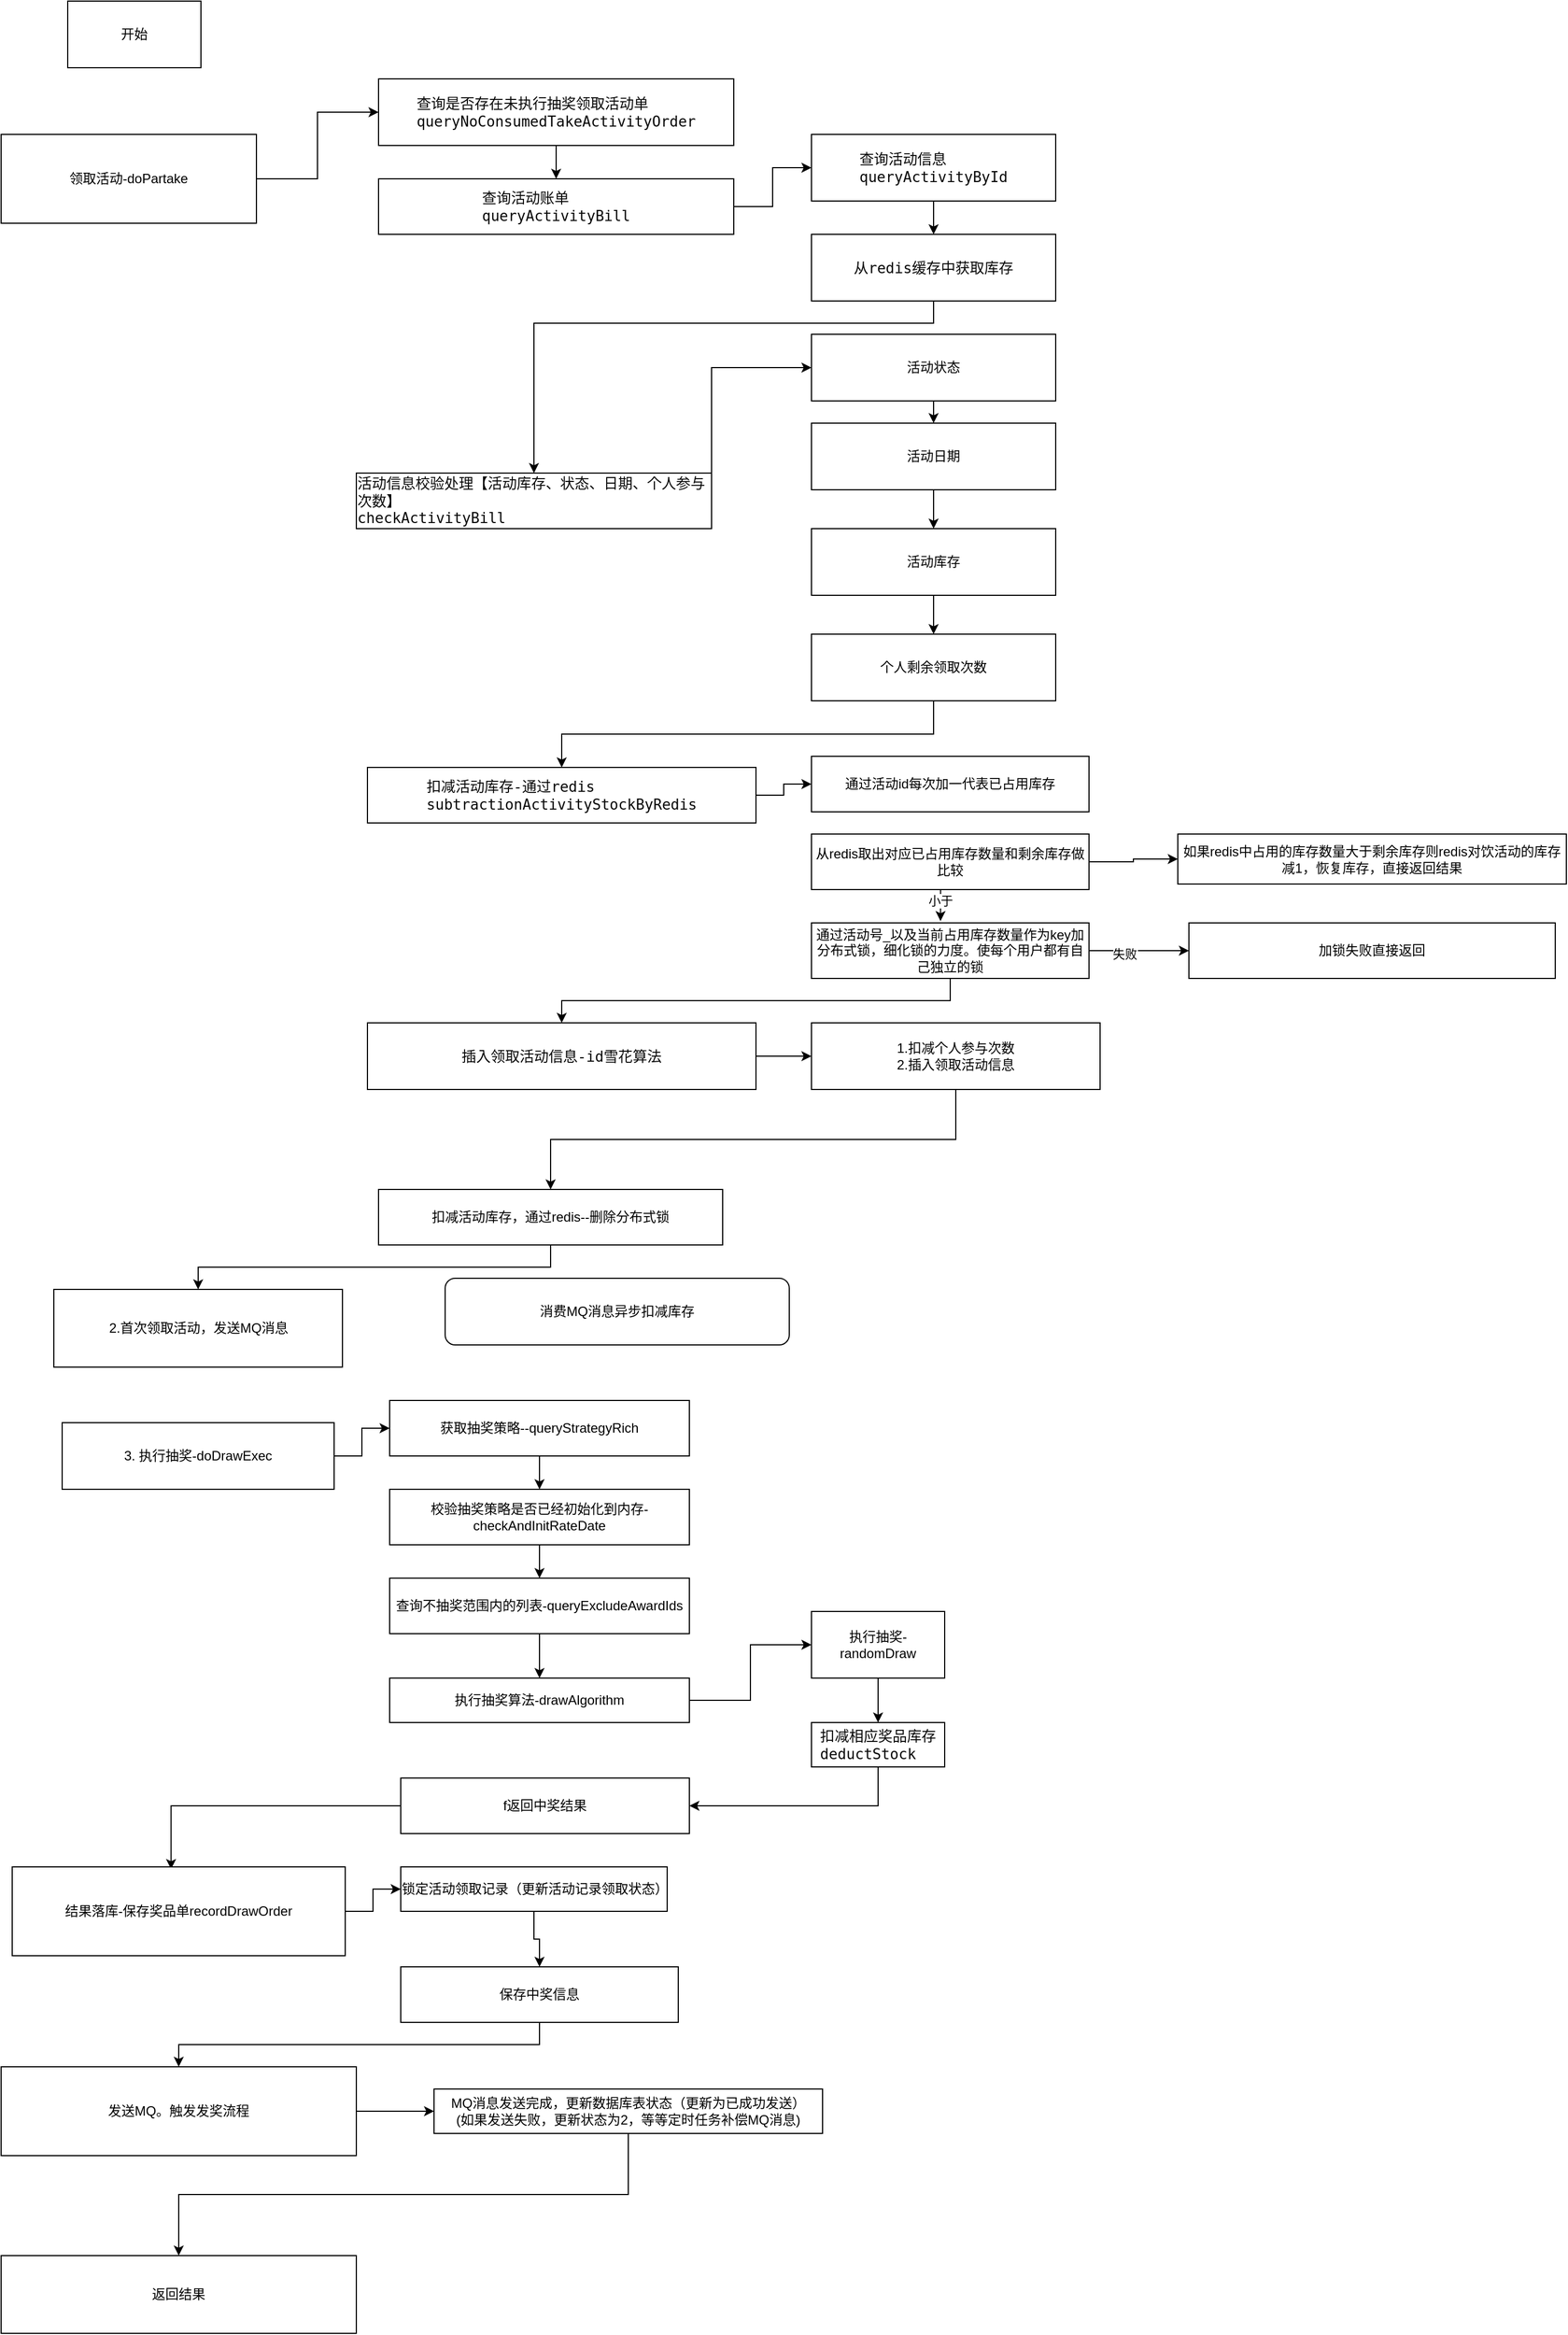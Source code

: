 <mxfile version="21.1.2" type="github">
  <diagram name="第 1 页" id="40x7t2HkQ3WMa1QPrt0m">
    <mxGraphModel dx="1865" dy="1258" grid="1" gridSize="10" guides="1" tooltips="1" connect="1" arrows="1" fold="1" page="1" pageScale="1" pageWidth="827" pageHeight="1169" math="0" shadow="0">
      <root>
        <mxCell id="0" />
        <mxCell id="1" parent="0" />
        <mxCell id="r98rXsSY9EJYT6qQbZDX-1" value="开始" style="rounded=0;whiteSpace=wrap;html=1;" vertex="1" parent="1">
          <mxGeometry x="210" y="110" width="120" height="60" as="geometry" />
        </mxCell>
        <mxCell id="r98rXsSY9EJYT6qQbZDX-4" style="edgeStyle=orthogonalEdgeStyle;rounded=0;orthogonalLoop=1;jettySize=auto;html=1;exitX=1;exitY=0.5;exitDx=0;exitDy=0;entryX=0;entryY=0.5;entryDx=0;entryDy=0;" edge="1" parent="1" source="r98rXsSY9EJYT6qQbZDX-2" target="r98rXsSY9EJYT6qQbZDX-3">
          <mxGeometry relative="1" as="geometry" />
        </mxCell>
        <mxCell id="r98rXsSY9EJYT6qQbZDX-2" value="领取活动-doPartake" style="rounded=0;whiteSpace=wrap;html=1;" vertex="1" parent="1">
          <mxGeometry x="150" y="230" width="230" height="80" as="geometry" />
        </mxCell>
        <mxCell id="r98rXsSY9EJYT6qQbZDX-8" style="edgeStyle=orthogonalEdgeStyle;rounded=0;orthogonalLoop=1;jettySize=auto;html=1;exitX=0.5;exitY=1;exitDx=0;exitDy=0;entryX=0.5;entryY=0;entryDx=0;entryDy=0;" edge="1" parent="1" source="r98rXsSY9EJYT6qQbZDX-3" target="r98rXsSY9EJYT6qQbZDX-5">
          <mxGeometry relative="1" as="geometry" />
        </mxCell>
        <mxCell id="r98rXsSY9EJYT6qQbZDX-3" value="&lt;div style=&quot;text-align: start; background-color: rgb(255, 255, 255); color: rgb(8, 8, 8); font-family: &amp;quot;JetBrains Mono&amp;quot;, monospace; font-size: 9.8pt;&quot;&gt;查询是否存在未执行抽奖领取活动单&lt;/div&gt;&lt;div style=&quot;text-align: start; background-color: rgb(255, 255, 255); color: rgb(8, 8, 8); font-family: &amp;quot;JetBrains Mono&amp;quot;, monospace; font-size: 9.8pt;&quot;&gt;queryNoConsumedTakeActivityOrder&lt;/div&gt;" style="rounded=0;whiteSpace=wrap;html=1;" vertex="1" parent="1">
          <mxGeometry x="490" y="180" width="320" height="60" as="geometry" />
        </mxCell>
        <mxCell id="r98rXsSY9EJYT6qQbZDX-9" style="edgeStyle=orthogonalEdgeStyle;rounded=0;orthogonalLoop=1;jettySize=auto;html=1;exitX=1;exitY=0.5;exitDx=0;exitDy=0;entryX=0;entryY=0.5;entryDx=0;entryDy=0;" edge="1" parent="1" source="r98rXsSY9EJYT6qQbZDX-5" target="r98rXsSY9EJYT6qQbZDX-6">
          <mxGeometry relative="1" as="geometry" />
        </mxCell>
        <mxCell id="r98rXsSY9EJYT6qQbZDX-5" value="&lt;div style=&quot;text-align: start; background-color: rgb(255, 255, 255); color: rgb(8, 8, 8); font-family: &amp;quot;JetBrains Mono&amp;quot;, monospace; font-size: 9.8pt;&quot;&gt;查询活动账单&lt;/div&gt;&lt;div style=&quot;text-align: start; background-color: rgb(255, 255, 255); color: rgb(8, 8, 8); font-family: &amp;quot;JetBrains Mono&amp;quot;, monospace; font-size: 9.8pt;&quot;&gt;queryActivityBill&lt;/div&gt;" style="rounded=0;whiteSpace=wrap;html=1;" vertex="1" parent="1">
          <mxGeometry x="490" y="270" width="320" height="50" as="geometry" />
        </mxCell>
        <mxCell id="r98rXsSY9EJYT6qQbZDX-10" style="edgeStyle=orthogonalEdgeStyle;rounded=0;orthogonalLoop=1;jettySize=auto;html=1;exitX=0.5;exitY=1;exitDx=0;exitDy=0;entryX=0.5;entryY=0;entryDx=0;entryDy=0;" edge="1" parent="1" source="r98rXsSY9EJYT6qQbZDX-6" target="r98rXsSY9EJYT6qQbZDX-7">
          <mxGeometry relative="1" as="geometry" />
        </mxCell>
        <mxCell id="r98rXsSY9EJYT6qQbZDX-6" value="&lt;div style=&quot;text-align: start; background-color: rgb(255, 255, 255); color: rgb(8, 8, 8); font-family: &amp;quot;JetBrains Mono&amp;quot;, monospace; font-size: 9.8pt;&quot;&gt;查询活动信息&lt;/div&gt;&lt;div style=&quot;text-align: start; background-color: rgb(255, 255, 255); color: rgb(8, 8, 8); font-family: &amp;quot;JetBrains Mono&amp;quot;, monospace; font-size: 9.8pt;&quot;&gt;queryActivityById&lt;/div&gt;" style="rounded=0;whiteSpace=wrap;html=1;" vertex="1" parent="1">
          <mxGeometry x="880" y="230" width="220" height="60" as="geometry" />
        </mxCell>
        <mxCell id="r98rXsSY9EJYT6qQbZDX-12" style="edgeStyle=orthogonalEdgeStyle;rounded=0;orthogonalLoop=1;jettySize=auto;html=1;exitX=0.5;exitY=1;exitDx=0;exitDy=0;entryX=0.5;entryY=0;entryDx=0;entryDy=0;" edge="1" parent="1" source="r98rXsSY9EJYT6qQbZDX-7" target="r98rXsSY9EJYT6qQbZDX-11">
          <mxGeometry relative="1" as="geometry">
            <Array as="points">
              <mxPoint x="990" y="400" />
              <mxPoint x="630" y="400" />
            </Array>
          </mxGeometry>
        </mxCell>
        <mxCell id="r98rXsSY9EJYT6qQbZDX-7" value="&lt;div style=&quot;text-align: start; background-color: rgb(255, 255, 255); color: rgb(8, 8, 8); font-family: Menlo-Regular, monospace; font-size: 9.8pt;&quot;&gt;从redis缓存中获取库存&lt;/div&gt;" style="rounded=0;whiteSpace=wrap;html=1;" vertex="1" parent="1">
          <mxGeometry x="880" y="320" width="220" height="60" as="geometry" />
        </mxCell>
        <mxCell id="r98rXsSY9EJYT6qQbZDX-17" style="edgeStyle=orthogonalEdgeStyle;rounded=0;orthogonalLoop=1;jettySize=auto;html=1;exitX=1;exitY=0.5;exitDx=0;exitDy=0;" edge="1" parent="1" source="r98rXsSY9EJYT6qQbZDX-11" target="r98rXsSY9EJYT6qQbZDX-13">
          <mxGeometry relative="1" as="geometry">
            <Array as="points">
              <mxPoint x="790" y="440" />
            </Array>
          </mxGeometry>
        </mxCell>
        <mxCell id="r98rXsSY9EJYT6qQbZDX-11" value="&lt;div style=&quot;text-align: start; background-color: rgb(255, 255, 255); color: rgb(8, 8, 8); font-family: &amp;quot;JetBrains Mono&amp;quot;, monospace; font-size: 9.8pt;&quot;&gt;活动信息校验处理【活动库存、状态、日期、个人参与次数】&lt;/div&gt;&lt;div style=&quot;text-align: start; background-color: rgb(255, 255, 255); color: rgb(8, 8, 8); font-family: &amp;quot;JetBrains Mono&amp;quot;, monospace; font-size: 9.8pt;&quot;&gt;checkActivityBill&lt;/div&gt;" style="rounded=0;whiteSpace=wrap;html=1;" vertex="1" parent="1">
          <mxGeometry x="470" y="535" width="320" height="50" as="geometry" />
        </mxCell>
        <mxCell id="r98rXsSY9EJYT6qQbZDX-18" style="edgeStyle=orthogonalEdgeStyle;rounded=0;orthogonalLoop=1;jettySize=auto;html=1;exitX=0.5;exitY=1;exitDx=0;exitDy=0;entryX=0.5;entryY=0;entryDx=0;entryDy=0;" edge="1" parent="1" source="r98rXsSY9EJYT6qQbZDX-13" target="r98rXsSY9EJYT6qQbZDX-14">
          <mxGeometry relative="1" as="geometry" />
        </mxCell>
        <mxCell id="r98rXsSY9EJYT6qQbZDX-13" value="活动状态" style="rounded=0;whiteSpace=wrap;html=1;" vertex="1" parent="1">
          <mxGeometry x="880" y="410" width="220" height="60" as="geometry" />
        </mxCell>
        <mxCell id="r98rXsSY9EJYT6qQbZDX-19" style="edgeStyle=orthogonalEdgeStyle;rounded=0;orthogonalLoop=1;jettySize=auto;html=1;exitX=0.5;exitY=1;exitDx=0;exitDy=0;" edge="1" parent="1" source="r98rXsSY9EJYT6qQbZDX-14" target="r98rXsSY9EJYT6qQbZDX-15">
          <mxGeometry relative="1" as="geometry" />
        </mxCell>
        <mxCell id="r98rXsSY9EJYT6qQbZDX-14" value="活动日期" style="rounded=0;whiteSpace=wrap;html=1;" vertex="1" parent="1">
          <mxGeometry x="880" y="490" width="220" height="60" as="geometry" />
        </mxCell>
        <mxCell id="r98rXsSY9EJYT6qQbZDX-20" style="edgeStyle=orthogonalEdgeStyle;rounded=0;orthogonalLoop=1;jettySize=auto;html=1;exitX=0.5;exitY=1;exitDx=0;exitDy=0;entryX=0.5;entryY=0;entryDx=0;entryDy=0;" edge="1" parent="1" source="r98rXsSY9EJYT6qQbZDX-15" target="r98rXsSY9EJYT6qQbZDX-16">
          <mxGeometry relative="1" as="geometry" />
        </mxCell>
        <mxCell id="r98rXsSY9EJYT6qQbZDX-15" value="活动库存" style="rounded=0;whiteSpace=wrap;html=1;" vertex="1" parent="1">
          <mxGeometry x="880" y="585" width="220" height="60" as="geometry" />
        </mxCell>
        <mxCell id="r98rXsSY9EJYT6qQbZDX-23" style="edgeStyle=orthogonalEdgeStyle;rounded=0;orthogonalLoop=1;jettySize=auto;html=1;exitX=0.5;exitY=1;exitDx=0;exitDy=0;" edge="1" parent="1" source="r98rXsSY9EJYT6qQbZDX-16" target="r98rXsSY9EJYT6qQbZDX-21">
          <mxGeometry relative="1" as="geometry" />
        </mxCell>
        <mxCell id="r98rXsSY9EJYT6qQbZDX-16" value="个人剩余领取次数" style="rounded=0;whiteSpace=wrap;html=1;" vertex="1" parent="1">
          <mxGeometry x="880" y="680" width="220" height="60" as="geometry" />
        </mxCell>
        <mxCell id="r98rXsSY9EJYT6qQbZDX-24" style="edgeStyle=orthogonalEdgeStyle;rounded=0;orthogonalLoop=1;jettySize=auto;html=1;exitX=1;exitY=0.5;exitDx=0;exitDy=0;entryX=0;entryY=0.5;entryDx=0;entryDy=0;" edge="1" parent="1" source="r98rXsSY9EJYT6qQbZDX-21" target="r98rXsSY9EJYT6qQbZDX-22">
          <mxGeometry relative="1" as="geometry" />
        </mxCell>
        <mxCell id="r98rXsSY9EJYT6qQbZDX-21" value="&lt;div style=&quot;text-align: start; background-color: rgb(255, 255, 255); color: rgb(8, 8, 8); font-family: Menlo-Regular, monospace; font-size: 9.8pt;&quot;&gt;扣减活动库存-通过redis&lt;/div&gt;&lt;div style=&quot;text-align: start; background-color: rgb(255, 255, 255); color: rgb(8, 8, 8); font-family: Menlo-Regular, monospace; font-size: 9.8pt;&quot;&gt;&lt;div style=&quot;font-family: &amp;quot;JetBrains Mono&amp;quot;, monospace; font-size: 9.8pt;&quot;&gt;subtractionActivityStockByRedis&lt;/div&gt;&lt;/div&gt;" style="rounded=0;whiteSpace=wrap;html=1;" vertex="1" parent="1">
          <mxGeometry x="480" y="800" width="350" height="50" as="geometry" />
        </mxCell>
        <mxCell id="r98rXsSY9EJYT6qQbZDX-22" value="通过活动id每次加一代表已占用库存" style="rounded=0;whiteSpace=wrap;html=1;" vertex="1" parent="1">
          <mxGeometry x="880" y="790" width="250" height="50" as="geometry" />
        </mxCell>
        <mxCell id="r98rXsSY9EJYT6qQbZDX-29" style="edgeStyle=orthogonalEdgeStyle;rounded=0;orthogonalLoop=1;jettySize=auto;html=1;exitX=0.5;exitY=1;exitDx=0;exitDy=0;entryX=0.465;entryY=-0.033;entryDx=0;entryDy=0;entryPerimeter=0;" edge="1" parent="1" source="r98rXsSY9EJYT6qQbZDX-25" target="r98rXsSY9EJYT6qQbZDX-27">
          <mxGeometry relative="1" as="geometry" />
        </mxCell>
        <mxCell id="r98rXsSY9EJYT6qQbZDX-31" value="小于" style="edgeLabel;html=1;align=center;verticalAlign=middle;resizable=0;points=[];" vertex="1" connectable="0" parent="r98rXsSY9EJYT6qQbZDX-29">
          <mxGeometry x="0.003" y="-1" relative="1" as="geometry">
            <mxPoint as="offset" />
          </mxGeometry>
        </mxCell>
        <mxCell id="r98rXsSY9EJYT6qQbZDX-32" style="edgeStyle=orthogonalEdgeStyle;rounded=0;orthogonalLoop=1;jettySize=auto;html=1;exitX=1;exitY=0.5;exitDx=0;exitDy=0;entryX=0;entryY=0.5;entryDx=0;entryDy=0;" edge="1" parent="1" source="r98rXsSY9EJYT6qQbZDX-25" target="r98rXsSY9EJYT6qQbZDX-30">
          <mxGeometry relative="1" as="geometry" />
        </mxCell>
        <mxCell id="r98rXsSY9EJYT6qQbZDX-25" value="从redis取出对应已占用库存数量和剩余库存做比较" style="rounded=0;whiteSpace=wrap;html=1;" vertex="1" parent="1">
          <mxGeometry x="880" y="860" width="250" height="50" as="geometry" />
        </mxCell>
        <mxCell id="r98rXsSY9EJYT6qQbZDX-35" style="edgeStyle=orthogonalEdgeStyle;rounded=0;orthogonalLoop=1;jettySize=auto;html=1;exitX=1;exitY=0.5;exitDx=0;exitDy=0;entryX=0;entryY=0.5;entryDx=0;entryDy=0;" edge="1" parent="1" source="r98rXsSY9EJYT6qQbZDX-27" target="r98rXsSY9EJYT6qQbZDX-34">
          <mxGeometry relative="1" as="geometry" />
        </mxCell>
        <mxCell id="r98rXsSY9EJYT6qQbZDX-36" value="失败" style="edgeLabel;html=1;align=center;verticalAlign=middle;resizable=0;points=[];" vertex="1" connectable="0" parent="r98rXsSY9EJYT6qQbZDX-35">
          <mxGeometry x="-0.289" y="-3" relative="1" as="geometry">
            <mxPoint as="offset" />
          </mxGeometry>
        </mxCell>
        <mxCell id="r98rXsSY9EJYT6qQbZDX-38" style="edgeStyle=orthogonalEdgeStyle;rounded=0;orthogonalLoop=1;jettySize=auto;html=1;exitX=0.5;exitY=1;exitDx=0;exitDy=0;entryX=0.5;entryY=0;entryDx=0;entryDy=0;" edge="1" parent="1" source="r98rXsSY9EJYT6qQbZDX-27" target="r98rXsSY9EJYT6qQbZDX-37">
          <mxGeometry relative="1" as="geometry" />
        </mxCell>
        <mxCell id="r98rXsSY9EJYT6qQbZDX-27" value="通过活动号_以及当前占用库存数量作为key加分布式锁，细化锁的力度。使每个用户都有自己独立的锁" style="rounded=0;whiteSpace=wrap;html=1;" vertex="1" parent="1">
          <mxGeometry x="880" y="940" width="250" height="50" as="geometry" />
        </mxCell>
        <mxCell id="r98rXsSY9EJYT6qQbZDX-30" value="如果redis中占用的库存数量大于剩余库存则redis对饮活动的库存减1，恢复库存，直接返回结果" style="rounded=0;whiteSpace=wrap;html=1;" vertex="1" parent="1">
          <mxGeometry x="1210" y="860" width="350" height="45" as="geometry" />
        </mxCell>
        <mxCell id="r98rXsSY9EJYT6qQbZDX-34" value="加锁失败直接返回" style="rounded=0;whiteSpace=wrap;html=1;" vertex="1" parent="1">
          <mxGeometry x="1220" y="940" width="330" height="50" as="geometry" />
        </mxCell>
        <mxCell id="r98rXsSY9EJYT6qQbZDX-41" style="edgeStyle=orthogonalEdgeStyle;rounded=0;orthogonalLoop=1;jettySize=auto;html=1;exitX=1;exitY=0.5;exitDx=0;exitDy=0;entryX=0;entryY=0.5;entryDx=0;entryDy=0;" edge="1" parent="1" source="r98rXsSY9EJYT6qQbZDX-37" target="r98rXsSY9EJYT6qQbZDX-40">
          <mxGeometry relative="1" as="geometry" />
        </mxCell>
        <mxCell id="r98rXsSY9EJYT6qQbZDX-37" value="&lt;div style=&quot;text-align: start; background-color: rgb(255, 255, 255); color: rgb(8, 8, 8); font-family: Menlo-Regular, monospace; font-size: 9.8pt;&quot;&gt; 插入领取活动信息-id雪花算法&lt;/div&gt;" style="rounded=0;whiteSpace=wrap;html=1;" vertex="1" parent="1">
          <mxGeometry x="480" y="1030" width="350" height="60" as="geometry" />
        </mxCell>
        <mxCell id="r98rXsSY9EJYT6qQbZDX-43" style="edgeStyle=orthogonalEdgeStyle;rounded=0;orthogonalLoop=1;jettySize=auto;html=1;exitX=0.5;exitY=1;exitDx=0;exitDy=0;entryX=0.5;entryY=0;entryDx=0;entryDy=0;" edge="1" parent="1" source="r98rXsSY9EJYT6qQbZDX-40" target="r98rXsSY9EJYT6qQbZDX-42">
          <mxGeometry relative="1" as="geometry" />
        </mxCell>
        <mxCell id="r98rXsSY9EJYT6qQbZDX-40" value="1.扣减个人参与次数&lt;br&gt;2.插入领取活动信息" style="rounded=0;whiteSpace=wrap;html=1;" vertex="1" parent="1">
          <mxGeometry x="880" y="1030" width="260" height="60" as="geometry" />
        </mxCell>
        <mxCell id="r98rXsSY9EJYT6qQbZDX-47" style="edgeStyle=orthogonalEdgeStyle;rounded=0;orthogonalLoop=1;jettySize=auto;html=1;exitX=0.5;exitY=1;exitDx=0;exitDy=0;" edge="1" parent="1" source="r98rXsSY9EJYT6qQbZDX-42" target="r98rXsSY9EJYT6qQbZDX-44">
          <mxGeometry relative="1" as="geometry" />
        </mxCell>
        <mxCell id="r98rXsSY9EJYT6qQbZDX-42" value="扣减活动库存，通过redis--删除分布式锁" style="rounded=0;whiteSpace=wrap;html=1;" vertex="1" parent="1">
          <mxGeometry x="490" y="1180" width="310" height="50" as="geometry" />
        </mxCell>
        <mxCell id="r98rXsSY9EJYT6qQbZDX-44" value="2.首次领取活动，发送MQ消息" style="rounded=0;whiteSpace=wrap;html=1;" vertex="1" parent="1">
          <mxGeometry x="197.5" y="1270" width="260" height="70" as="geometry" />
        </mxCell>
        <mxCell id="r98rXsSY9EJYT6qQbZDX-45" value="消费MQ消息异步扣减库存" style="rounded=1;whiteSpace=wrap;html=1;" vertex="1" parent="1">
          <mxGeometry x="550" y="1260" width="310" height="60" as="geometry" />
        </mxCell>
        <mxCell id="r98rXsSY9EJYT6qQbZDX-52" style="edgeStyle=orthogonalEdgeStyle;rounded=0;orthogonalLoop=1;jettySize=auto;html=1;exitX=1;exitY=0.5;exitDx=0;exitDy=0;" edge="1" parent="1" source="r98rXsSY9EJYT6qQbZDX-46" target="r98rXsSY9EJYT6qQbZDX-48">
          <mxGeometry relative="1" as="geometry" />
        </mxCell>
        <mxCell id="r98rXsSY9EJYT6qQbZDX-46" value="3. 执行抽奖-doDrawExec" style="rounded=0;whiteSpace=wrap;html=1;" vertex="1" parent="1">
          <mxGeometry x="205" y="1390" width="245" height="60" as="geometry" />
        </mxCell>
        <mxCell id="r98rXsSY9EJYT6qQbZDX-51" style="edgeStyle=orthogonalEdgeStyle;rounded=0;orthogonalLoop=1;jettySize=auto;html=1;exitX=0.5;exitY=1;exitDx=0;exitDy=0;entryX=0.5;entryY=0;entryDx=0;entryDy=0;" edge="1" parent="1" source="r98rXsSY9EJYT6qQbZDX-48" target="r98rXsSY9EJYT6qQbZDX-49">
          <mxGeometry relative="1" as="geometry" />
        </mxCell>
        <mxCell id="r98rXsSY9EJYT6qQbZDX-48" value="获取抽奖策略--queryStrategyRich" style="rounded=0;whiteSpace=wrap;html=1;" vertex="1" parent="1">
          <mxGeometry x="500" y="1370" width="270" height="50" as="geometry" />
        </mxCell>
        <mxCell id="r98rXsSY9EJYT6qQbZDX-53" style="edgeStyle=orthogonalEdgeStyle;rounded=0;orthogonalLoop=1;jettySize=auto;html=1;exitX=0.5;exitY=1;exitDx=0;exitDy=0;entryX=0.5;entryY=0;entryDx=0;entryDy=0;" edge="1" parent="1" source="r98rXsSY9EJYT6qQbZDX-49" target="r98rXsSY9EJYT6qQbZDX-50">
          <mxGeometry relative="1" as="geometry" />
        </mxCell>
        <mxCell id="r98rXsSY9EJYT6qQbZDX-49" value="校验抽奖策略是否已经初始化到内存-checkAndInitRateDate" style="rounded=0;whiteSpace=wrap;html=1;" vertex="1" parent="1">
          <mxGeometry x="500" y="1450" width="270" height="50" as="geometry" />
        </mxCell>
        <mxCell id="r98rXsSY9EJYT6qQbZDX-57" style="edgeStyle=orthogonalEdgeStyle;rounded=0;orthogonalLoop=1;jettySize=auto;html=1;exitX=0.5;exitY=1;exitDx=0;exitDy=0;entryX=0.5;entryY=0;entryDx=0;entryDy=0;" edge="1" parent="1" source="r98rXsSY9EJYT6qQbZDX-50" target="r98rXsSY9EJYT6qQbZDX-54">
          <mxGeometry relative="1" as="geometry" />
        </mxCell>
        <mxCell id="r98rXsSY9EJYT6qQbZDX-50" value="查询不抽奖范围内的列表-queryExcludeAwardIds" style="rounded=0;whiteSpace=wrap;html=1;" vertex="1" parent="1">
          <mxGeometry x="500" y="1530" width="270" height="50" as="geometry" />
        </mxCell>
        <mxCell id="r98rXsSY9EJYT6qQbZDX-58" style="edgeStyle=orthogonalEdgeStyle;rounded=0;orthogonalLoop=1;jettySize=auto;html=1;exitX=1;exitY=0.5;exitDx=0;exitDy=0;entryX=0;entryY=0.5;entryDx=0;entryDy=0;" edge="1" parent="1" source="r98rXsSY9EJYT6qQbZDX-54" target="r98rXsSY9EJYT6qQbZDX-55">
          <mxGeometry relative="1" as="geometry" />
        </mxCell>
        <mxCell id="r98rXsSY9EJYT6qQbZDX-54" value="执行抽奖算法-drawAlgorithm" style="rounded=0;whiteSpace=wrap;html=1;" vertex="1" parent="1">
          <mxGeometry x="500" y="1620" width="270" height="40" as="geometry" />
        </mxCell>
        <mxCell id="r98rXsSY9EJYT6qQbZDX-59" style="edgeStyle=orthogonalEdgeStyle;rounded=0;orthogonalLoop=1;jettySize=auto;html=1;exitX=0.5;exitY=1;exitDx=0;exitDy=0;" edge="1" parent="1" source="r98rXsSY9EJYT6qQbZDX-55" target="r98rXsSY9EJYT6qQbZDX-56">
          <mxGeometry relative="1" as="geometry" />
        </mxCell>
        <mxCell id="r98rXsSY9EJYT6qQbZDX-55" value="执行抽奖-randomDraw" style="rounded=0;whiteSpace=wrap;html=1;" vertex="1" parent="1">
          <mxGeometry x="880" y="1560" width="120" height="60" as="geometry" />
        </mxCell>
        <mxCell id="r98rXsSY9EJYT6qQbZDX-62" style="edgeStyle=orthogonalEdgeStyle;rounded=0;orthogonalLoop=1;jettySize=auto;html=1;exitX=0.5;exitY=1;exitDx=0;exitDy=0;entryX=1;entryY=0.5;entryDx=0;entryDy=0;" edge="1" parent="1" source="r98rXsSY9EJYT6qQbZDX-56" target="r98rXsSY9EJYT6qQbZDX-61">
          <mxGeometry relative="1" as="geometry" />
        </mxCell>
        <mxCell id="r98rXsSY9EJYT6qQbZDX-56" value="&lt;div style=&quot;text-align: start; background-color: rgb(255, 255, 255); color: rgb(8, 8, 8); font-family: &amp;quot;JetBrains Mono&amp;quot;, monospace; font-size: 9.8pt;&quot;&gt;扣减相应奖品库存&lt;/div&gt;&lt;div style=&quot;text-align: start; background-color: rgb(255, 255, 255); color: rgb(8, 8, 8); font-family: &amp;quot;JetBrains Mono&amp;quot;, monospace; font-size: 9.8pt;&quot;&gt;deductStock&lt;/div&gt;" style="rounded=0;whiteSpace=wrap;html=1;" vertex="1" parent="1">
          <mxGeometry x="880" y="1660" width="120" height="40" as="geometry" />
        </mxCell>
        <mxCell id="r98rXsSY9EJYT6qQbZDX-66" style="edgeStyle=orthogonalEdgeStyle;rounded=0;orthogonalLoop=1;jettySize=auto;html=1;exitX=0;exitY=0.5;exitDx=0;exitDy=0;entryX=0.477;entryY=0.025;entryDx=0;entryDy=0;entryPerimeter=0;" edge="1" parent="1" source="r98rXsSY9EJYT6qQbZDX-61" target="r98rXsSY9EJYT6qQbZDX-63">
          <mxGeometry relative="1" as="geometry" />
        </mxCell>
        <mxCell id="r98rXsSY9EJYT6qQbZDX-61" value="f返回中奖结果" style="rounded=0;whiteSpace=wrap;html=1;" vertex="1" parent="1">
          <mxGeometry x="510" y="1710" width="260" height="50" as="geometry" />
        </mxCell>
        <mxCell id="r98rXsSY9EJYT6qQbZDX-67" style="edgeStyle=orthogonalEdgeStyle;rounded=0;orthogonalLoop=1;jettySize=auto;html=1;exitX=1;exitY=0.5;exitDx=0;exitDy=0;entryX=0;entryY=0.5;entryDx=0;entryDy=0;" edge="1" parent="1" source="r98rXsSY9EJYT6qQbZDX-63" target="r98rXsSY9EJYT6qQbZDX-64">
          <mxGeometry relative="1" as="geometry" />
        </mxCell>
        <mxCell id="r98rXsSY9EJYT6qQbZDX-63" value="结果落库-保存奖品单recordDrawOrder" style="rounded=0;whiteSpace=wrap;html=1;" vertex="1" parent="1">
          <mxGeometry x="160" y="1790" width="300" height="80" as="geometry" />
        </mxCell>
        <mxCell id="r98rXsSY9EJYT6qQbZDX-68" style="edgeStyle=orthogonalEdgeStyle;rounded=0;orthogonalLoop=1;jettySize=auto;html=1;exitX=0.5;exitY=1;exitDx=0;exitDy=0;entryX=0.5;entryY=0;entryDx=0;entryDy=0;" edge="1" parent="1" source="r98rXsSY9EJYT6qQbZDX-64" target="r98rXsSY9EJYT6qQbZDX-65">
          <mxGeometry relative="1" as="geometry" />
        </mxCell>
        <mxCell id="r98rXsSY9EJYT6qQbZDX-64" value="锁定活动领取记录（更新活动记录领取状态）" style="rounded=0;whiteSpace=wrap;html=1;" vertex="1" parent="1">
          <mxGeometry x="510" y="1790" width="240" height="40" as="geometry" />
        </mxCell>
        <mxCell id="r98rXsSY9EJYT6qQbZDX-70" style="edgeStyle=orthogonalEdgeStyle;rounded=0;orthogonalLoop=1;jettySize=auto;html=1;exitX=0.5;exitY=1;exitDx=0;exitDy=0;entryX=0.5;entryY=0;entryDx=0;entryDy=0;" edge="1" parent="1" source="r98rXsSY9EJYT6qQbZDX-65" target="r98rXsSY9EJYT6qQbZDX-69">
          <mxGeometry relative="1" as="geometry" />
        </mxCell>
        <mxCell id="r98rXsSY9EJYT6qQbZDX-65" value="保存中奖信息" style="rounded=0;whiteSpace=wrap;html=1;" vertex="1" parent="1">
          <mxGeometry x="510" y="1880" width="250" height="50" as="geometry" />
        </mxCell>
        <mxCell id="r98rXsSY9EJYT6qQbZDX-72" style="edgeStyle=orthogonalEdgeStyle;rounded=0;orthogonalLoop=1;jettySize=auto;html=1;exitX=1;exitY=0.5;exitDx=0;exitDy=0;" edge="1" parent="1" source="r98rXsSY9EJYT6qQbZDX-69" target="r98rXsSY9EJYT6qQbZDX-71">
          <mxGeometry relative="1" as="geometry" />
        </mxCell>
        <mxCell id="r98rXsSY9EJYT6qQbZDX-69" value="发送MQ。触发发奖流程" style="rounded=0;whiteSpace=wrap;html=1;" vertex="1" parent="1">
          <mxGeometry x="150" y="1970" width="320" height="80" as="geometry" />
        </mxCell>
        <mxCell id="r98rXsSY9EJYT6qQbZDX-74" style="edgeStyle=orthogonalEdgeStyle;rounded=0;orthogonalLoop=1;jettySize=auto;html=1;exitX=0.5;exitY=1;exitDx=0;exitDy=0;" edge="1" parent="1" source="r98rXsSY9EJYT6qQbZDX-71" target="r98rXsSY9EJYT6qQbZDX-73">
          <mxGeometry relative="1" as="geometry" />
        </mxCell>
        <mxCell id="r98rXsSY9EJYT6qQbZDX-71" value="MQ消息发送完成，更新数据库表状态（更新为已成功发送）&lt;br&gt;(如果发送失败，更新状态为2，等等定时任务补偿MQ消息)" style="rounded=0;whiteSpace=wrap;html=1;" vertex="1" parent="1">
          <mxGeometry x="540" y="1990" width="350" height="40" as="geometry" />
        </mxCell>
        <mxCell id="r98rXsSY9EJYT6qQbZDX-73" value="返回结果" style="rounded=0;whiteSpace=wrap;html=1;" vertex="1" parent="1">
          <mxGeometry x="150" y="2140" width="320" height="70" as="geometry" />
        </mxCell>
      </root>
    </mxGraphModel>
  </diagram>
</mxfile>
